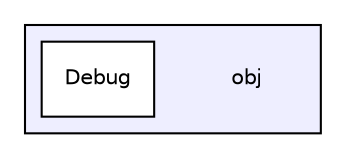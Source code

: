 digraph "obj" {
  compound=true
  node [ fontsize="10", fontname="Helvetica"];
  edge [ labelfontsize="10", labelfontname="Helvetica"];
  subgraph clusterdir_43724e81dd40e09f32417973865cdd64 {
    graph [ bgcolor="#eeeeff", pencolor="black", label="" URL="dir_43724e81dd40e09f32417973865cdd64.html"];
    dir_43724e81dd40e09f32417973865cdd64 [shape=plaintext label="obj"];
    dir_a71c3b2ad23b9ff58220dd012d201987 [shape=box label="Debug" color="black" fillcolor="white" style="filled" URL="dir_a71c3b2ad23b9ff58220dd012d201987.html"];
  }
}
